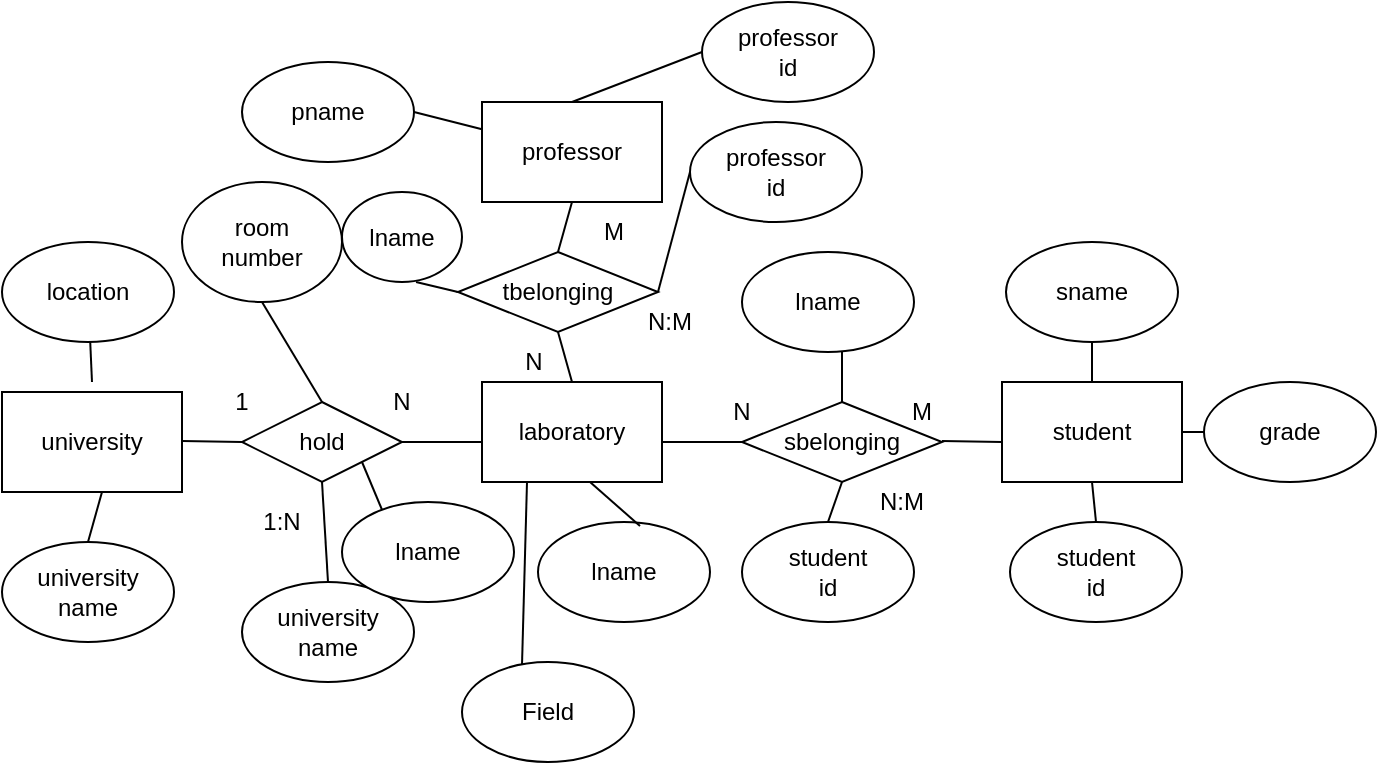 <mxfile version="13.9.2" type="github">
  <diagram id="pkoObrhF3buKix8fzUiH" name="Page-1">
    <mxGraphModel dx="946" dy="523" grid="1" gridSize="10" guides="1" tooltips="1" connect="1" arrows="1" fold="1" page="1" pageScale="1" pageWidth="827" pageHeight="1169" math="0" shadow="0">
      <root>
        <mxCell id="0" />
        <mxCell id="1" parent="0" />
        <mxCell id="-usDBHCM0vj4eszsBzei-2" value="laboratory" style="rounded=0;whiteSpace=wrap;html=1;" vertex="1" parent="1">
          <mxGeometry x="340" y="200" width="90" height="50" as="geometry" />
        </mxCell>
        <mxCell id="-usDBHCM0vj4eszsBzei-3" value="" style="endArrow=none;html=1;" edge="1" parent="1">
          <mxGeometry width="50" height="50" relative="1" as="geometry">
            <mxPoint x="300" y="230" as="sourcePoint" />
            <mxPoint x="340" y="230" as="targetPoint" />
          </mxGeometry>
        </mxCell>
        <mxCell id="-usDBHCM0vj4eszsBzei-4" value="" style="endArrow=none;html=1;" edge="1" parent="1">
          <mxGeometry width="50" height="50" relative="1" as="geometry">
            <mxPoint x="430" y="230" as="sourcePoint" />
            <mxPoint x="470" y="230" as="targetPoint" />
          </mxGeometry>
        </mxCell>
        <mxCell id="-usDBHCM0vj4eszsBzei-6" value="hold" style="rhombus;whiteSpace=wrap;html=1;" vertex="1" parent="1">
          <mxGeometry x="220" y="210" width="80" height="40" as="geometry" />
        </mxCell>
        <mxCell id="-usDBHCM0vj4eszsBzei-7" value="sbelonging" style="rhombus;whiteSpace=wrap;html=1;" vertex="1" parent="1">
          <mxGeometry x="470" y="210" width="100" height="40" as="geometry" />
        </mxCell>
        <mxCell id="-usDBHCM0vj4eszsBzei-8" value="student" style="rounded=0;whiteSpace=wrap;html=1;" vertex="1" parent="1">
          <mxGeometry x="600" y="200" width="90" height="50" as="geometry" />
        </mxCell>
        <mxCell id="-usDBHCM0vj4eszsBzei-10" value="" style="endArrow=none;html=1;" edge="1" parent="1">
          <mxGeometry width="50" height="50" relative="1" as="geometry">
            <mxPoint x="570" y="229.5" as="sourcePoint" />
            <mxPoint x="600" y="230" as="targetPoint" />
          </mxGeometry>
        </mxCell>
        <mxCell id="-usDBHCM0vj4eszsBzei-11" value="university" style="rounded=0;whiteSpace=wrap;html=1;" vertex="1" parent="1">
          <mxGeometry x="100" y="205" width="90" height="50" as="geometry" />
        </mxCell>
        <mxCell id="-usDBHCM0vj4eszsBzei-14" value="" style="endArrow=none;html=1;" edge="1" parent="1">
          <mxGeometry width="50" height="50" relative="1" as="geometry">
            <mxPoint x="190" y="229.5" as="sourcePoint" />
            <mxPoint x="220" y="230" as="targetPoint" />
          </mxGeometry>
        </mxCell>
        <mxCell id="-usDBHCM0vj4eszsBzei-16" value="room&lt;br&gt;number" style="ellipse;whiteSpace=wrap;html=1;" vertex="1" parent="1">
          <mxGeometry x="190" y="100" width="80" height="60" as="geometry" />
        </mxCell>
        <mxCell id="-usDBHCM0vj4eszsBzei-18" value="university&lt;br&gt;name" style="ellipse;whiteSpace=wrap;html=1;" vertex="1" parent="1">
          <mxGeometry x="100" y="280" width="86" height="50" as="geometry" />
        </mxCell>
        <mxCell id="-usDBHCM0vj4eszsBzei-19" value="location" style="ellipse;whiteSpace=wrap;html=1;" vertex="1" parent="1">
          <mxGeometry x="100" y="130" width="86" height="50" as="geometry" />
        </mxCell>
        <mxCell id="-usDBHCM0vj4eszsBzei-21" value="sname" style="ellipse;whiteSpace=wrap;html=1;" vertex="1" parent="1">
          <mxGeometry x="602" y="130" width="86" height="50" as="geometry" />
        </mxCell>
        <mxCell id="-usDBHCM0vj4eszsBzei-23" value="student&lt;br&gt;id" style="ellipse;whiteSpace=wrap;html=1;" vertex="1" parent="1">
          <mxGeometry x="470" y="270" width="86" height="50" as="geometry" />
        </mxCell>
        <mxCell id="-usDBHCM0vj4eszsBzei-25" value="lname" style="ellipse;whiteSpace=wrap;html=1;" vertex="1" parent="1">
          <mxGeometry x="368" y="270" width="86" height="50" as="geometry" />
        </mxCell>
        <mxCell id="-usDBHCM0vj4eszsBzei-27" value="student&lt;br&gt;id" style="ellipse;whiteSpace=wrap;html=1;" vertex="1" parent="1">
          <mxGeometry x="604" y="270" width="86" height="50" as="geometry" />
        </mxCell>
        <mxCell id="-usDBHCM0vj4eszsBzei-28" value="" style="endArrow=none;html=1;exitX=0.5;exitY=0;exitDx=0;exitDy=0;entryX=0.5;entryY=1;entryDx=0;entryDy=0;" edge="1" parent="1" source="-usDBHCM0vj4eszsBzei-23" target="-usDBHCM0vj4eszsBzei-7">
          <mxGeometry width="50" height="50" relative="1" as="geometry">
            <mxPoint x="440" y="290" as="sourcePoint" />
            <mxPoint x="490" y="240" as="targetPoint" />
          </mxGeometry>
        </mxCell>
        <mxCell id="-usDBHCM0vj4eszsBzei-29" value="" style="endArrow=none;html=1;exitX=0.5;exitY=0;exitDx=0;exitDy=0;entryX=0.5;entryY=1;entryDx=0;entryDy=0;" edge="1" parent="1" source="-usDBHCM0vj4eszsBzei-27" target="-usDBHCM0vj4eszsBzei-8">
          <mxGeometry width="50" height="50" relative="1" as="geometry">
            <mxPoint x="530" y="280" as="sourcePoint" />
            <mxPoint x="530" y="260" as="targetPoint" />
          </mxGeometry>
        </mxCell>
        <mxCell id="-usDBHCM0vj4eszsBzei-30" value="" style="endArrow=none;html=1;exitX=0.593;exitY=0.04;exitDx=0;exitDy=0;exitPerimeter=0;" edge="1" parent="1" source="-usDBHCM0vj4eszsBzei-25">
          <mxGeometry width="50" height="50" relative="1" as="geometry">
            <mxPoint x="344" y="300" as="sourcePoint" />
            <mxPoint x="394" y="250" as="targetPoint" />
          </mxGeometry>
        </mxCell>
        <mxCell id="-usDBHCM0vj4eszsBzei-31" value="" style="endArrow=none;html=1;exitX=0.5;exitY=0;exitDx=0;exitDy=0;" edge="1" parent="1" source="-usDBHCM0vj4eszsBzei-18">
          <mxGeometry width="50" height="50" relative="1" as="geometry">
            <mxPoint x="100" y="305" as="sourcePoint" />
            <mxPoint x="150" y="255" as="targetPoint" />
          </mxGeometry>
        </mxCell>
        <mxCell id="-usDBHCM0vj4eszsBzei-32" value="" style="endArrow=none;html=1;" edge="1" parent="1" target="-usDBHCM0vj4eszsBzei-19">
          <mxGeometry width="50" height="50" relative="1" as="geometry">
            <mxPoint x="145" y="200" as="sourcePoint" />
            <mxPoint x="160" y="265" as="targetPoint" />
          </mxGeometry>
        </mxCell>
        <mxCell id="-usDBHCM0vj4eszsBzei-33" value="" style="endArrow=none;html=1;entryX=0.5;entryY=1;entryDx=0;entryDy=0;exitX=0.5;exitY=0;exitDx=0;exitDy=0;" edge="1" parent="1" source="-usDBHCM0vj4eszsBzei-6" target="-usDBHCM0vj4eszsBzei-16">
          <mxGeometry width="50" height="50" relative="1" as="geometry">
            <mxPoint x="440" y="290" as="sourcePoint" />
            <mxPoint x="490" y="240" as="targetPoint" />
          </mxGeometry>
        </mxCell>
        <mxCell id="-usDBHCM0vj4eszsBzei-34" value="" style="endArrow=none;html=1;entryX=0.5;entryY=1;entryDx=0;entryDy=0;exitX=0.5;exitY=0;exitDx=0;exitDy=0;" edge="1" parent="1" source="-usDBHCM0vj4eszsBzei-2" target="-usDBHCM0vj4eszsBzei-47">
          <mxGeometry width="50" height="50" relative="1" as="geometry">
            <mxPoint x="270" y="220" as="sourcePoint" />
            <mxPoint x="270" y="180" as="targetPoint" />
          </mxGeometry>
        </mxCell>
        <mxCell id="-usDBHCM0vj4eszsBzei-35" value="" style="endArrow=none;html=1;entryX=0.5;entryY=1;entryDx=0;entryDy=0;exitX=0.5;exitY=0;exitDx=0;exitDy=0;" edge="1" parent="1" source="-usDBHCM0vj4eszsBzei-7">
          <mxGeometry width="50" height="50" relative="1" as="geometry">
            <mxPoint x="395" y="210" as="sourcePoint" />
            <mxPoint x="520" y="180" as="targetPoint" />
          </mxGeometry>
        </mxCell>
        <mxCell id="-usDBHCM0vj4eszsBzei-36" value="grade" style="ellipse;whiteSpace=wrap;html=1;" vertex="1" parent="1">
          <mxGeometry x="701" y="200" width="86" height="50" as="geometry" />
        </mxCell>
        <mxCell id="-usDBHCM0vj4eszsBzei-37" value="" style="endArrow=none;html=1;entryX=0;entryY=0.5;entryDx=0;entryDy=0;" edge="1" parent="1" target="-usDBHCM0vj4eszsBzei-36">
          <mxGeometry width="50" height="50" relative="1" as="geometry">
            <mxPoint x="690" y="225" as="sourcePoint" />
            <mxPoint x="530" y="240" as="targetPoint" />
          </mxGeometry>
        </mxCell>
        <mxCell id="-usDBHCM0vj4eszsBzei-38" value="1:N" style="text;html=1;strokeColor=none;fillColor=none;align=center;verticalAlign=middle;whiteSpace=wrap;rounded=0;" vertex="1" parent="1">
          <mxGeometry x="220" y="260" width="40" height="20" as="geometry" />
        </mxCell>
        <mxCell id="-usDBHCM0vj4eszsBzei-39" value="N:M" style="text;html=1;strokeColor=none;fillColor=none;align=center;verticalAlign=middle;whiteSpace=wrap;rounded=0;" vertex="1" parent="1">
          <mxGeometry x="530" y="250" width="40" height="20" as="geometry" />
        </mxCell>
        <mxCell id="-usDBHCM0vj4eszsBzei-40" value="N" style="text;html=1;strokeColor=none;fillColor=none;align=center;verticalAlign=middle;whiteSpace=wrap;rounded=0;" vertex="1" parent="1">
          <mxGeometry x="450" y="205" width="40" height="20" as="geometry" />
        </mxCell>
        <mxCell id="-usDBHCM0vj4eszsBzei-41" value="M" style="text;html=1;strokeColor=none;fillColor=none;align=center;verticalAlign=middle;whiteSpace=wrap;rounded=0;" vertex="1" parent="1">
          <mxGeometry x="540" y="205" width="40" height="20" as="geometry" />
        </mxCell>
        <mxCell id="-usDBHCM0vj4eszsBzei-42" value="1" style="text;html=1;strokeColor=none;fillColor=none;align=center;verticalAlign=middle;whiteSpace=wrap;rounded=0;" vertex="1" parent="1">
          <mxGeometry x="200" y="200" width="40" height="20" as="geometry" />
        </mxCell>
        <mxCell id="-usDBHCM0vj4eszsBzei-43" value="N" style="text;html=1;strokeColor=none;fillColor=none;align=center;verticalAlign=middle;whiteSpace=wrap;rounded=0;" vertex="1" parent="1">
          <mxGeometry x="280" y="200" width="40" height="20" as="geometry" />
        </mxCell>
        <mxCell id="-usDBHCM0vj4eszsBzei-44" value="" style="endArrow=none;html=1;entryX=0.5;entryY=1;entryDx=0;entryDy=0;exitX=0.5;exitY=0;exitDx=0;exitDy=0;" edge="1" parent="1" source="-usDBHCM0vj4eszsBzei-8" target="-usDBHCM0vj4eszsBzei-21">
          <mxGeometry width="50" height="50" relative="1" as="geometry">
            <mxPoint x="480" y="290" as="sourcePoint" />
            <mxPoint x="530" y="240" as="targetPoint" />
          </mxGeometry>
        </mxCell>
        <mxCell id="-usDBHCM0vj4eszsBzei-47" value="tbelonging" style="rhombus;whiteSpace=wrap;html=1;" vertex="1" parent="1">
          <mxGeometry x="328" y="135" width="100" height="40" as="geometry" />
        </mxCell>
        <mxCell id="-usDBHCM0vj4eszsBzei-49" value="" style="endArrow=none;html=1;entryX=0.5;entryY=1;entryDx=0;entryDy=0;exitX=0.5;exitY=0;exitDx=0;exitDy=0;" edge="1" parent="1" source="-usDBHCM0vj4eszsBzei-47">
          <mxGeometry width="50" height="50" relative="1" as="geometry">
            <mxPoint x="395" y="210" as="sourcePoint" />
            <mxPoint x="385" y="110" as="targetPoint" />
          </mxGeometry>
        </mxCell>
        <mxCell id="-usDBHCM0vj4eszsBzei-50" value="pname" style="ellipse;whiteSpace=wrap;html=1;" vertex="1" parent="1">
          <mxGeometry x="220" y="40" width="86" height="50" as="geometry" />
        </mxCell>
        <mxCell id="-usDBHCM0vj4eszsBzei-51" value="professor" style="rounded=0;whiteSpace=wrap;html=1;" vertex="1" parent="1">
          <mxGeometry x="340" y="60" width="90" height="50" as="geometry" />
        </mxCell>
        <mxCell id="-usDBHCM0vj4eszsBzei-52" value="" style="endArrow=none;html=1;entryX=1;entryY=0.5;entryDx=0;entryDy=0;" edge="1" parent="1" source="-usDBHCM0vj4eszsBzei-51" target="-usDBHCM0vj4eszsBzei-50">
          <mxGeometry width="50" height="50" relative="1" as="geometry">
            <mxPoint x="480" y="290" as="sourcePoint" />
            <mxPoint x="530" y="240" as="targetPoint" />
          </mxGeometry>
        </mxCell>
        <mxCell id="-usDBHCM0vj4eszsBzei-53" value="N:M" style="text;html=1;strokeColor=none;fillColor=none;align=center;verticalAlign=middle;whiteSpace=wrap;rounded=0;" vertex="1" parent="1">
          <mxGeometry x="414" y="160" width="40" height="20" as="geometry" />
        </mxCell>
        <mxCell id="-usDBHCM0vj4eszsBzei-54" value="M" style="text;html=1;strokeColor=none;fillColor=none;align=center;verticalAlign=middle;whiteSpace=wrap;rounded=0;" vertex="1" parent="1">
          <mxGeometry x="386" y="115" width="40" height="20" as="geometry" />
        </mxCell>
        <mxCell id="-usDBHCM0vj4eszsBzei-55" value="N" style="text;html=1;strokeColor=none;fillColor=none;align=center;verticalAlign=middle;whiteSpace=wrap;rounded=0;" vertex="1" parent="1">
          <mxGeometry x="346" y="180" width="40" height="20" as="geometry" />
        </mxCell>
        <mxCell id="-usDBHCM0vj4eszsBzei-56" value="university&lt;br&gt;name" style="ellipse;whiteSpace=wrap;html=1;" vertex="1" parent="1">
          <mxGeometry x="220" y="300" width="86" height="50" as="geometry" />
        </mxCell>
        <mxCell id="-usDBHCM0vj4eszsBzei-57" value="professor&lt;br&gt;id" style="ellipse;whiteSpace=wrap;html=1;" vertex="1" parent="1">
          <mxGeometry x="450" y="10" width="86" height="50" as="geometry" />
        </mxCell>
        <mxCell id="-usDBHCM0vj4eszsBzei-58" value="professor&lt;br&gt;id" style="ellipse;whiteSpace=wrap;html=1;" vertex="1" parent="1">
          <mxGeometry x="444" y="70" width="86" height="50" as="geometry" />
        </mxCell>
        <mxCell id="-usDBHCM0vj4eszsBzei-59" value="" style="endArrow=none;html=1;entryX=0;entryY=0.5;entryDx=0;entryDy=0;exitX=0.5;exitY=0;exitDx=0;exitDy=0;" edge="1" parent="1" source="-usDBHCM0vj4eszsBzei-51" target="-usDBHCM0vj4eszsBzei-57">
          <mxGeometry width="50" height="50" relative="1" as="geometry">
            <mxPoint x="480" y="280" as="sourcePoint" />
            <mxPoint x="530" y="230" as="targetPoint" />
          </mxGeometry>
        </mxCell>
        <mxCell id="-usDBHCM0vj4eszsBzei-60" value="" style="endArrow=none;html=1;entryX=0;entryY=0.5;entryDx=0;entryDy=0;exitX=1;exitY=0.5;exitDx=0;exitDy=0;" edge="1" parent="1" source="-usDBHCM0vj4eszsBzei-47" target="-usDBHCM0vj4eszsBzei-58">
          <mxGeometry width="50" height="50" relative="1" as="geometry">
            <mxPoint x="395" y="70" as="sourcePoint" />
            <mxPoint x="460" y="45" as="targetPoint" />
          </mxGeometry>
        </mxCell>
        <mxCell id="-usDBHCM0vj4eszsBzei-61" value="" style="endArrow=none;html=1;entryX=0.5;entryY=1;entryDx=0;entryDy=0;exitX=0.5;exitY=0;exitDx=0;exitDy=0;" edge="1" parent="1" source="-usDBHCM0vj4eszsBzei-56" target="-usDBHCM0vj4eszsBzei-6">
          <mxGeometry width="50" height="50" relative="1" as="geometry">
            <mxPoint x="480" y="280" as="sourcePoint" />
            <mxPoint x="530" y="230" as="targetPoint" />
          </mxGeometry>
        </mxCell>
        <mxCell id="-usDBHCM0vj4eszsBzei-65" value="lname" style="ellipse;whiteSpace=wrap;html=1;" vertex="1" parent="1">
          <mxGeometry x="270" y="260" width="86" height="50" as="geometry" />
        </mxCell>
        <mxCell id="-usDBHCM0vj4eszsBzei-66" value="" style="endArrow=none;html=1;entryX=1;entryY=1;entryDx=0;entryDy=0;exitX=0.233;exitY=0.08;exitDx=0;exitDy=0;exitPerimeter=0;" edge="1" parent="1" source="-usDBHCM0vj4eszsBzei-65" target="-usDBHCM0vj4eszsBzei-6">
          <mxGeometry width="50" height="50" relative="1" as="geometry">
            <mxPoint x="480" y="280" as="sourcePoint" />
            <mxPoint x="530" y="230" as="targetPoint" />
          </mxGeometry>
        </mxCell>
        <mxCell id="-usDBHCM0vj4eszsBzei-67" value="lname" style="ellipse;whiteSpace=wrap;html=1;" vertex="1" parent="1">
          <mxGeometry x="270" y="105" width="60" height="45" as="geometry" />
        </mxCell>
        <mxCell id="-usDBHCM0vj4eszsBzei-68" value="" style="endArrow=none;html=1;entryX=0.617;entryY=1;entryDx=0;entryDy=0;entryPerimeter=0;exitX=0;exitY=0.5;exitDx=0;exitDy=0;" edge="1" parent="1" source="-usDBHCM0vj4eszsBzei-47" target="-usDBHCM0vj4eszsBzei-67">
          <mxGeometry width="50" height="50" relative="1" as="geometry">
            <mxPoint x="480" y="280" as="sourcePoint" />
            <mxPoint x="530" y="230" as="targetPoint" />
          </mxGeometry>
        </mxCell>
        <mxCell id="-usDBHCM0vj4eszsBzei-69" value="lname" style="ellipse;whiteSpace=wrap;html=1;" vertex="1" parent="1">
          <mxGeometry x="470" y="135" width="86" height="50" as="geometry" />
        </mxCell>
        <mxCell id="-usDBHCM0vj4eszsBzei-72" value="Field" style="ellipse;whiteSpace=wrap;html=1;" vertex="1" parent="1">
          <mxGeometry x="330" y="340" width="86" height="50" as="geometry" />
        </mxCell>
        <mxCell id="-usDBHCM0vj4eszsBzei-73" value="" style="endArrow=none;html=1;exitX=0.349;exitY=0.02;exitDx=0;exitDy=0;exitPerimeter=0;entryX=0.25;entryY=1;entryDx=0;entryDy=0;" edge="1" parent="1" source="-usDBHCM0vj4eszsBzei-72" target="-usDBHCM0vj4eszsBzei-2">
          <mxGeometry width="50" height="50" relative="1" as="geometry">
            <mxPoint x="428.998" y="282" as="sourcePoint" />
            <mxPoint x="404" y="260" as="targetPoint" />
          </mxGeometry>
        </mxCell>
      </root>
    </mxGraphModel>
  </diagram>
</mxfile>
